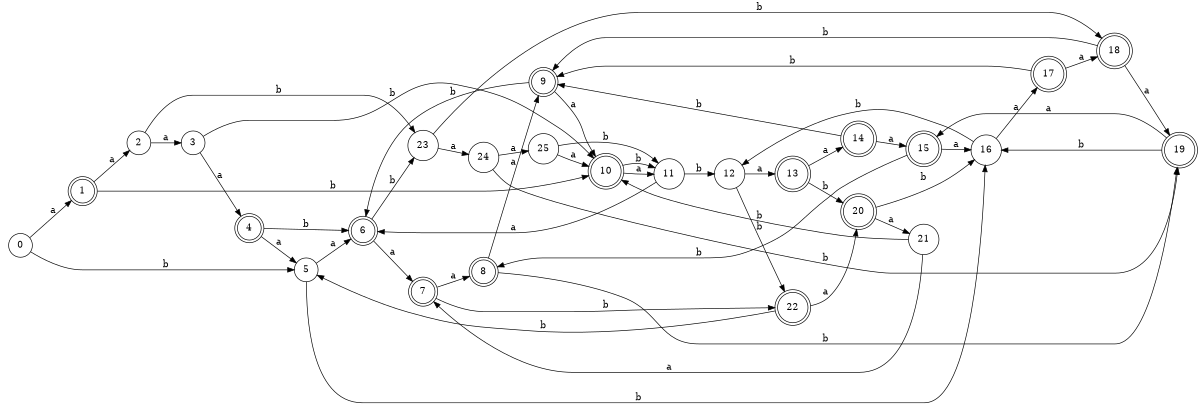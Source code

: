 digraph n21_10 {
__start0 [label="" shape="none"];

rankdir=LR;
size="8,5";

s0 [style="filled", color="black", fillcolor="white" shape="circle", label="0"];
s1 [style="rounded,filled", color="black", fillcolor="white" shape="doublecircle", label="1"];
s2 [style="filled", color="black", fillcolor="white" shape="circle", label="2"];
s3 [style="filled", color="black", fillcolor="white" shape="circle", label="3"];
s4 [style="rounded,filled", color="black", fillcolor="white" shape="doublecircle", label="4"];
s5 [style="filled", color="black", fillcolor="white" shape="circle", label="5"];
s6 [style="rounded,filled", color="black", fillcolor="white" shape="doublecircle", label="6"];
s7 [style="rounded,filled", color="black", fillcolor="white" shape="doublecircle", label="7"];
s8 [style="rounded,filled", color="black", fillcolor="white" shape="doublecircle", label="8"];
s9 [style="rounded,filled", color="black", fillcolor="white" shape="doublecircle", label="9"];
s10 [style="rounded,filled", color="black", fillcolor="white" shape="doublecircle", label="10"];
s11 [style="filled", color="black", fillcolor="white" shape="circle", label="11"];
s12 [style="filled", color="black", fillcolor="white" shape="circle", label="12"];
s13 [style="rounded,filled", color="black", fillcolor="white" shape="doublecircle", label="13"];
s14 [style="rounded,filled", color="black", fillcolor="white" shape="doublecircle", label="14"];
s15 [style="rounded,filled", color="black", fillcolor="white" shape="doublecircle", label="15"];
s16 [style="filled", color="black", fillcolor="white" shape="circle", label="16"];
s17 [style="rounded,filled", color="black", fillcolor="white" shape="doublecircle", label="17"];
s18 [style="rounded,filled", color="black", fillcolor="white" shape="doublecircle", label="18"];
s19 [style="rounded,filled", color="black", fillcolor="white" shape="doublecircle", label="19"];
s20 [style="rounded,filled", color="black", fillcolor="white" shape="doublecircle", label="20"];
s21 [style="filled", color="black", fillcolor="white" shape="circle", label="21"];
s22 [style="rounded,filled", color="black", fillcolor="white" shape="doublecircle", label="22"];
s23 [style="filled", color="black", fillcolor="white" shape="circle", label="23"];
s24 [style="filled", color="black", fillcolor="white" shape="circle", label="24"];
s25 [style="filled", color="black", fillcolor="white" shape="circle", label="25"];
s0 -> s1 [label="a"];
s0 -> s5 [label="b"];
s1 -> s2 [label="a"];
s1 -> s10 [label="b"];
s2 -> s3 [label="a"];
s2 -> s23 [label="b"];
s3 -> s4 [label="a"];
s3 -> s10 [label="b"];
s4 -> s5 [label="a"];
s4 -> s6 [label="b"];
s5 -> s6 [label="a"];
s5 -> s16 [label="b"];
s6 -> s7 [label="a"];
s6 -> s23 [label="b"];
s7 -> s8 [label="a"];
s7 -> s22 [label="b"];
s8 -> s9 [label="a"];
s8 -> s19 [label="b"];
s9 -> s10 [label="a"];
s9 -> s6 [label="b"];
s10 -> s11 [label="a"];
s10 -> s11 [label="b"];
s11 -> s6 [label="a"];
s11 -> s12 [label="b"];
s12 -> s13 [label="a"];
s12 -> s22 [label="b"];
s13 -> s14 [label="a"];
s13 -> s20 [label="b"];
s14 -> s15 [label="a"];
s14 -> s9 [label="b"];
s15 -> s16 [label="a"];
s15 -> s8 [label="b"];
s16 -> s17 [label="a"];
s16 -> s12 [label="b"];
s17 -> s18 [label="a"];
s17 -> s9 [label="b"];
s18 -> s19 [label="a"];
s18 -> s9 [label="b"];
s19 -> s15 [label="a"];
s19 -> s16 [label="b"];
s20 -> s21 [label="a"];
s20 -> s16 [label="b"];
s21 -> s7 [label="a"];
s21 -> s10 [label="b"];
s22 -> s20 [label="a"];
s22 -> s5 [label="b"];
s23 -> s24 [label="a"];
s23 -> s18 [label="b"];
s24 -> s25 [label="a"];
s24 -> s19 [label="b"];
s25 -> s10 [label="a"];
s25 -> s11 [label="b"];

}